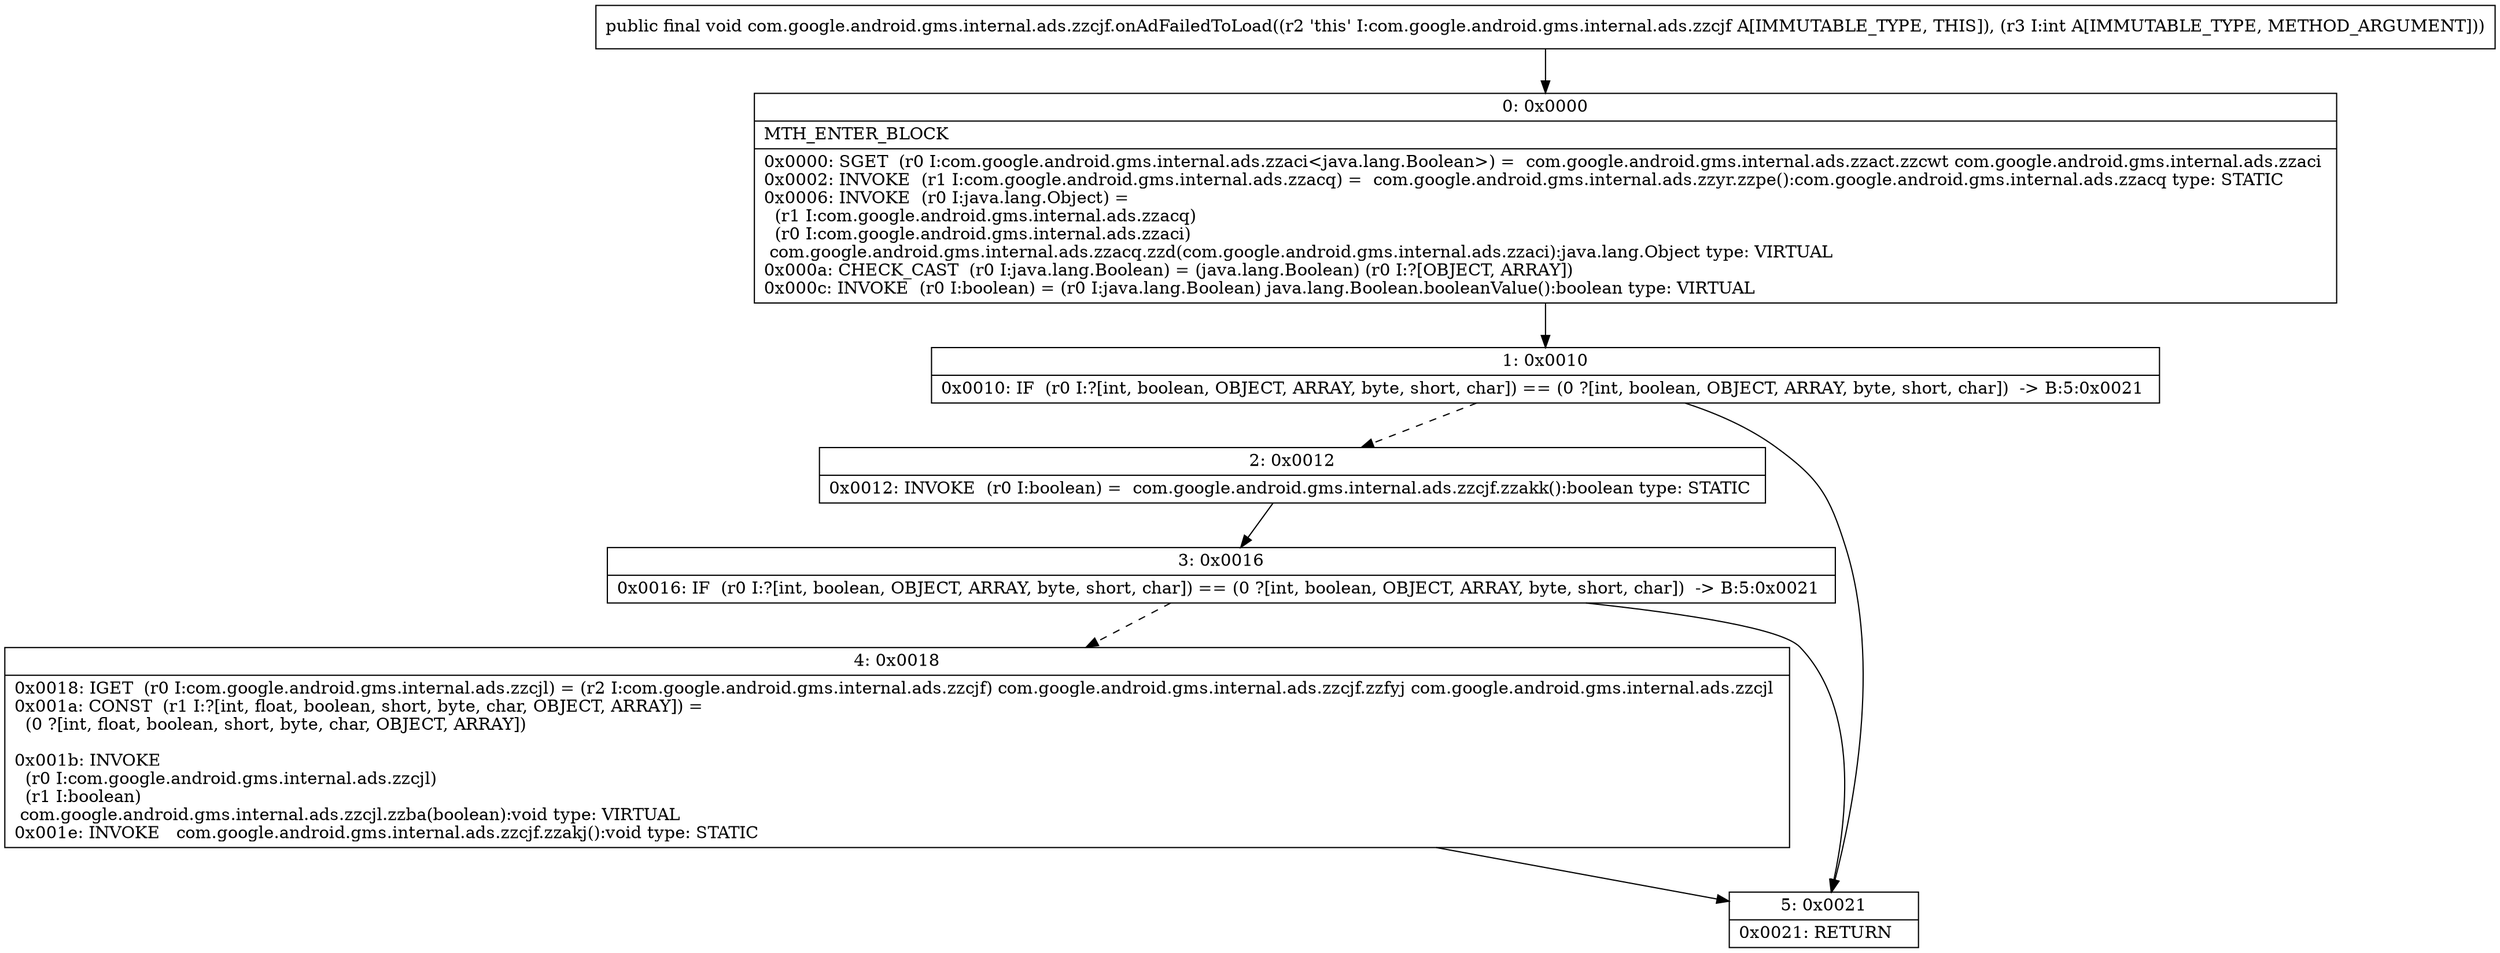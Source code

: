 digraph "CFG forcom.google.android.gms.internal.ads.zzcjf.onAdFailedToLoad(I)V" {
Node_0 [shape=record,label="{0\:\ 0x0000|MTH_ENTER_BLOCK\l|0x0000: SGET  (r0 I:com.google.android.gms.internal.ads.zzaci\<java.lang.Boolean\>) =  com.google.android.gms.internal.ads.zzact.zzcwt com.google.android.gms.internal.ads.zzaci \l0x0002: INVOKE  (r1 I:com.google.android.gms.internal.ads.zzacq) =  com.google.android.gms.internal.ads.zzyr.zzpe():com.google.android.gms.internal.ads.zzacq type: STATIC \l0x0006: INVOKE  (r0 I:java.lang.Object) = \l  (r1 I:com.google.android.gms.internal.ads.zzacq)\l  (r0 I:com.google.android.gms.internal.ads.zzaci)\l com.google.android.gms.internal.ads.zzacq.zzd(com.google.android.gms.internal.ads.zzaci):java.lang.Object type: VIRTUAL \l0x000a: CHECK_CAST  (r0 I:java.lang.Boolean) = (java.lang.Boolean) (r0 I:?[OBJECT, ARRAY]) \l0x000c: INVOKE  (r0 I:boolean) = (r0 I:java.lang.Boolean) java.lang.Boolean.booleanValue():boolean type: VIRTUAL \l}"];
Node_1 [shape=record,label="{1\:\ 0x0010|0x0010: IF  (r0 I:?[int, boolean, OBJECT, ARRAY, byte, short, char]) == (0 ?[int, boolean, OBJECT, ARRAY, byte, short, char])  \-\> B:5:0x0021 \l}"];
Node_2 [shape=record,label="{2\:\ 0x0012|0x0012: INVOKE  (r0 I:boolean) =  com.google.android.gms.internal.ads.zzcjf.zzakk():boolean type: STATIC \l}"];
Node_3 [shape=record,label="{3\:\ 0x0016|0x0016: IF  (r0 I:?[int, boolean, OBJECT, ARRAY, byte, short, char]) == (0 ?[int, boolean, OBJECT, ARRAY, byte, short, char])  \-\> B:5:0x0021 \l}"];
Node_4 [shape=record,label="{4\:\ 0x0018|0x0018: IGET  (r0 I:com.google.android.gms.internal.ads.zzcjl) = (r2 I:com.google.android.gms.internal.ads.zzcjf) com.google.android.gms.internal.ads.zzcjf.zzfyj com.google.android.gms.internal.ads.zzcjl \l0x001a: CONST  (r1 I:?[int, float, boolean, short, byte, char, OBJECT, ARRAY]) = \l  (0 ?[int, float, boolean, short, byte, char, OBJECT, ARRAY])\l \l0x001b: INVOKE  \l  (r0 I:com.google.android.gms.internal.ads.zzcjl)\l  (r1 I:boolean)\l com.google.android.gms.internal.ads.zzcjl.zzba(boolean):void type: VIRTUAL \l0x001e: INVOKE   com.google.android.gms.internal.ads.zzcjf.zzakj():void type: STATIC \l}"];
Node_5 [shape=record,label="{5\:\ 0x0021|0x0021: RETURN   \l}"];
MethodNode[shape=record,label="{public final void com.google.android.gms.internal.ads.zzcjf.onAdFailedToLoad((r2 'this' I:com.google.android.gms.internal.ads.zzcjf A[IMMUTABLE_TYPE, THIS]), (r3 I:int A[IMMUTABLE_TYPE, METHOD_ARGUMENT])) }"];
MethodNode -> Node_0;
Node_0 -> Node_1;
Node_1 -> Node_2[style=dashed];
Node_1 -> Node_5;
Node_2 -> Node_3;
Node_3 -> Node_4[style=dashed];
Node_3 -> Node_5;
Node_4 -> Node_5;
}

